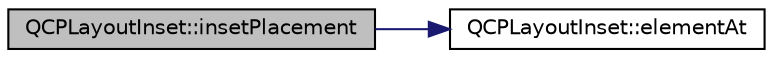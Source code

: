 digraph "QCPLayoutInset::insetPlacement"
{
 // LATEX_PDF_SIZE
  edge [fontname="Helvetica",fontsize="10",labelfontname="Helvetica",labelfontsize="10"];
  node [fontname="Helvetica",fontsize="10",shape=record];
  rankdir="LR";
  Node1 [label="QCPLayoutInset::insetPlacement",height=0.2,width=0.4,color="black", fillcolor="grey75", style="filled", fontcolor="black",tooltip=" "];
  Node1 -> Node2 [color="midnightblue",fontsize="10",style="solid",fontname="Helvetica"];
  Node2 [label="QCPLayoutInset::elementAt",height=0.2,width=0.4,color="black", fillcolor="white", style="filled",URL="$classQCPLayoutInset.html#a881ca205605bae9c034733b808f93a02",tooltip=" "];
}

